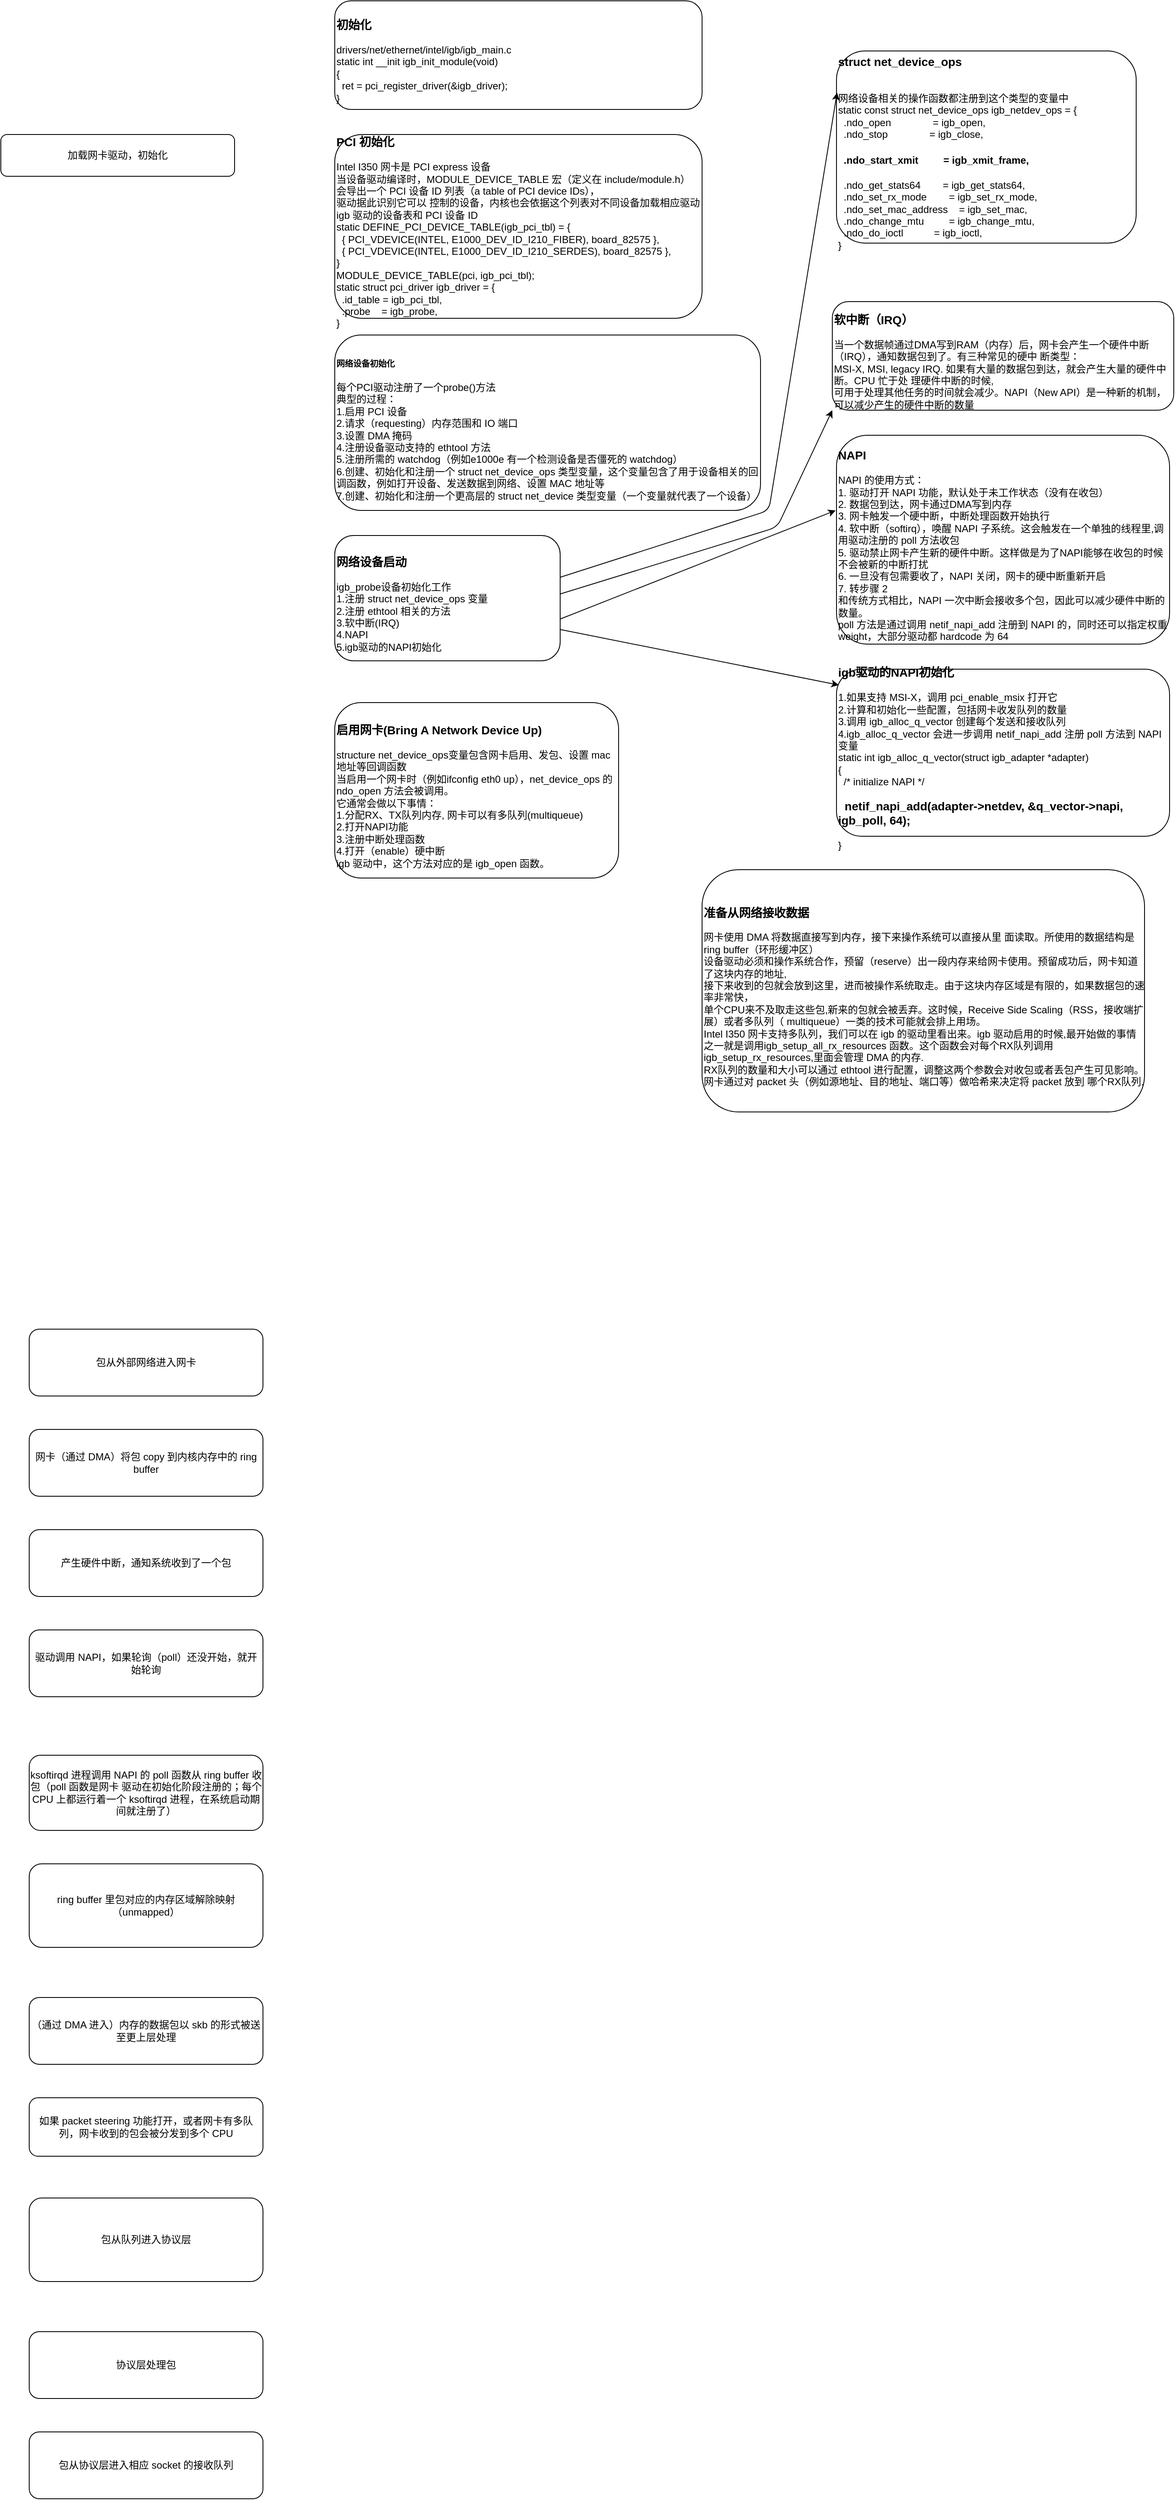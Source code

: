 <mxfile version="14.0.1" type="github">
  <diagram id="WGyHwO1dzaSm4JvsysSr" name="Page-1">
    <mxGraphModel dx="1449" dy="1812" grid="1" gridSize="10" guides="1" tooltips="1" connect="1" arrows="1" fold="1" page="1" pageScale="1" pageWidth="827" pageHeight="1169" math="0" shadow="0">
      <root>
        <mxCell id="0" />
        <mxCell id="1" parent="0" />
        <mxCell id="0JL8JYg0sagm1pvVuTmE-2" value="包从外部网络进入网卡" style="rounded=1;whiteSpace=wrap;html=1;" vertex="1" parent="1">
          <mxGeometry x="274" y="630" width="280" height="80" as="geometry" />
        </mxCell>
        <mxCell id="0JL8JYg0sagm1pvVuTmE-3" value="网卡（通过 DMA）将包 copy 到内核内存中的 ring buffer" style="rounded=1;whiteSpace=wrap;html=1;" vertex="1" parent="1">
          <mxGeometry x="274" y="750" width="280" height="80" as="geometry" />
        </mxCell>
        <mxCell id="0JL8JYg0sagm1pvVuTmE-5" value="加载网卡驱动，初始化" style="rounded=1;whiteSpace=wrap;html=1;" vertex="1" parent="1">
          <mxGeometry x="240" y="-800" width="280" height="50" as="geometry" />
        </mxCell>
        <mxCell id="0JL8JYg0sagm1pvVuTmE-6" value="产生硬件中断，通知系统收到了一个包" style="rounded=1;whiteSpace=wrap;html=1;" vertex="1" parent="1">
          <mxGeometry x="274" y="870" width="280" height="80" as="geometry" />
        </mxCell>
        <mxCell id="0JL8JYg0sagm1pvVuTmE-7" value="驱动调用 NAPI，如果轮询（poll）还没开始，就开始轮询" style="rounded=1;whiteSpace=wrap;html=1;" vertex="1" parent="1">
          <mxGeometry x="274" y="990" width="280" height="80" as="geometry" />
        </mxCell>
        <mxCell id="0JL8JYg0sagm1pvVuTmE-8" value="ksoftirqd 进程调用 NAPI 的 poll 函数从 ring buffer 收包（poll 函数是网卡 驱动在初始化阶段注册的；每个 CPU 上都运行着一个 ksoftirqd 进程，在系统启动期 间就注册了）" style="rounded=1;whiteSpace=wrap;html=1;" vertex="1" parent="1">
          <mxGeometry x="274" y="1140" width="280" height="90" as="geometry" />
        </mxCell>
        <mxCell id="0JL8JYg0sagm1pvVuTmE-9" value="ring buffer 里包对应的内存区域解除映射（unmapped）" style="rounded=1;whiteSpace=wrap;html=1;" vertex="1" parent="1">
          <mxGeometry x="274" y="1270" width="280" height="100" as="geometry" />
        </mxCell>
        <mxCell id="0JL8JYg0sagm1pvVuTmE-10" value="（通过 DMA 进入）内存的数据包以 skb 的形式被送至更上层处理" style="rounded=1;whiteSpace=wrap;html=1;" vertex="1" parent="1">
          <mxGeometry x="274" y="1430" width="280" height="80" as="geometry" />
        </mxCell>
        <mxCell id="0JL8JYg0sagm1pvVuTmE-11" value="如果 packet steering 功能打开，或者网卡有多队列，网卡收到的包会被分发到多个 CPU" style="rounded=1;whiteSpace=wrap;html=1;" vertex="1" parent="1">
          <mxGeometry x="274" y="1550" width="280" height="70" as="geometry" />
        </mxCell>
        <mxCell id="0JL8JYg0sagm1pvVuTmE-12" value="包从队列进入协议层" style="rounded=1;whiteSpace=wrap;html=1;" vertex="1" parent="1">
          <mxGeometry x="274" y="1670" width="280" height="100" as="geometry" />
        </mxCell>
        <mxCell id="0JL8JYg0sagm1pvVuTmE-13" value="协议层处理包" style="rounded=1;whiteSpace=wrap;html=1;" vertex="1" parent="1">
          <mxGeometry x="274" y="1830" width="280" height="80" as="geometry" />
        </mxCell>
        <mxCell id="0JL8JYg0sagm1pvVuTmE-14" value="包从协议层进入相应 socket 的接收队列" style="rounded=1;whiteSpace=wrap;html=1;" vertex="1" parent="1">
          <mxGeometry x="274" y="1950" width="280" height="80" as="geometry" />
        </mxCell>
        <mxCell id="0JL8JYg0sagm1pvVuTmE-15" value="&lt;h3&gt;初始化&lt;/h3&gt;&lt;div&gt;drivers/net/ethernet/intel/igb/igb_main.c&lt;/div&gt;&lt;div&gt;static int __init igb_init_module(void)&lt;/div&gt;&lt;div&gt;{&lt;/div&gt;&lt;div&gt;&amp;nbsp; ret = pci_register_driver(&amp;amp;igb_driver);&lt;/div&gt;&lt;div&gt;}&lt;/div&gt;" style="rounded=1;whiteSpace=wrap;html=1;align=left;" vertex="1" parent="1">
          <mxGeometry x="640" y="-960" width="440" height="130" as="geometry" />
        </mxCell>
        <mxCell id="0JL8JYg0sagm1pvVuTmE-18" value="&lt;h3&gt;PCI 初始化&lt;/h3&gt;&lt;div&gt;Intel I350 网卡是 PCI express 设备&lt;/div&gt;&lt;div&gt;当设备驱动编译时，MODULE_DEVICE_TABLE 宏（定义在 include/module.h）&amp;nbsp;&lt;/div&gt;&lt;div&gt;会导出一个 PCI 设备 ID 列表（a table of PCI device IDs），&lt;/div&gt;&lt;div&gt;驱动据此识别它可以 控制的设备，内核也会依据这个列表对不同设备加载相应驱动&lt;/div&gt;&lt;div&gt;igb 驱动的设备表和 PCI 设备 ID&lt;/div&gt;&lt;div&gt;static DEFINE_PCI_DEVICE_TABLE(igb_pci_tbl) = {&lt;/div&gt;&lt;div&gt;&amp;nbsp; { PCI_VDEVICE(INTEL, E1000_DEV_ID_I210_FIBER), board_82575 },&lt;/div&gt;&lt;div&gt;&amp;nbsp; { PCI_VDEVICE(INTEL, E1000_DEV_ID_I210_SERDES), board_82575 },&lt;/div&gt;&lt;div&gt;}&lt;/div&gt;&lt;div&gt;MODULE_DEVICE_TABLE(pci, igb_pci_tbl);&lt;/div&gt;&lt;div&gt;static struct pci_driver igb_driver = {&lt;/div&gt;&lt;div&gt;&amp;nbsp; .id_table = igb_pci_tbl,&lt;/div&gt;&lt;div&gt;&amp;nbsp; .probe&amp;nbsp; &amp;nbsp; = igb_probe,&lt;/div&gt;&lt;div&gt;}&lt;/div&gt;" style="rounded=1;whiteSpace=wrap;html=1;align=left;" vertex="1" parent="1">
          <mxGeometry x="640" y="-800" width="440" height="220" as="geometry" />
        </mxCell>
        <mxCell id="0JL8JYg0sagm1pvVuTmE-19" value="&lt;h3&gt;&lt;font style=&quot;font-size: 10px&quot;&gt;网络设备初始化&lt;/font&gt;&lt;/h3&gt;&lt;div&gt;每个PCI驱动注册了一个probe()方法&lt;/div&gt;&lt;div&gt;典型的过程：&lt;/div&gt;&lt;div&gt;1.启用 PCI 设备&lt;/div&gt;&lt;div&gt;2.请求（requesting）内存范围和 IO 端口&lt;/div&gt;&lt;div&gt;3.设置 DMA 掩码&lt;/div&gt;&lt;div&gt;4.注册设备驱动支持的 ethtool 方法&lt;/div&gt;&lt;div&gt;5.注册所需的 watchdog（例如e1000e 有一个检测设备是否僵死的 watchdog）&lt;/div&gt;&lt;div&gt;6.创建、初始化和注册一个 struct net_device_ops 类型变量，这个变量包含了用于设备相关的回调函数，&lt;span&gt;例如打开设备、发送数据到网络、设置 MAC 地址等&lt;/span&gt;&lt;/div&gt;&lt;div&gt;7.创建、初始化和注册一个更高层的 struct net_device 类型变量（一个变量就代表了一个设备）&lt;/div&gt;" style="rounded=1;whiteSpace=wrap;html=1;align=left;" vertex="1" parent="1">
          <mxGeometry x="640" y="-560" width="510" height="210" as="geometry" />
        </mxCell>
        <mxCell id="0JL8JYg0sagm1pvVuTmE-20" value="&lt;h3&gt;网络设备启动&lt;/h3&gt;&lt;div&gt;igb_probe设备初始化工作&lt;/div&gt;&lt;div&gt;1.注册 struct net_device_ops 变量&lt;/div&gt;&lt;div&gt;2.注册 ethtool 相关的方法&lt;/div&gt;&lt;div&gt;3.软中断(IRQ)&lt;/div&gt;&lt;div&gt;4.NAPI&lt;/div&gt;&lt;div&gt;5.&lt;span&gt;igb驱动的NAPI初始化&lt;/span&gt;&lt;/div&gt;" style="rounded=1;whiteSpace=wrap;html=1;align=left;" vertex="1" parent="1">
          <mxGeometry x="640" y="-320" width="270" height="150" as="geometry" />
        </mxCell>
        <mxCell id="0JL8JYg0sagm1pvVuTmE-22" value="&lt;h3&gt;struct net_device_ops&lt;/h3&gt;&lt;div&gt;&lt;br&gt;&lt;/div&gt;&lt;div&gt;网络设备相关的操作函数都注册到这个类型的变量中&lt;/div&gt;&lt;div&gt;static const struct net_device_ops igb_netdev_ops = {&lt;/div&gt;&lt;div&gt;&amp;nbsp; .ndo_open&amp;nbsp; &amp;nbsp; &amp;nbsp; &amp;nbsp; &amp;nbsp; &amp;nbsp; &amp;nbsp; &amp;nbsp;= igb_open,&lt;/div&gt;&lt;div&gt;&amp;nbsp; .ndo_stop&amp;nbsp; &amp;nbsp; &amp;nbsp; &amp;nbsp; &amp;nbsp; &amp;nbsp; &amp;nbsp; &amp;nbsp;= igb_close,&lt;/div&gt;&lt;h4&gt;&amp;nbsp; .ndo_start_xmit&amp;nbsp; &amp;nbsp; &amp;nbsp; &amp;nbsp; &amp;nbsp;= igb_xmit_frame,&lt;/h4&gt;&lt;div&gt;&amp;nbsp; .ndo_get_stats64&amp;nbsp; &amp;nbsp; &amp;nbsp; &amp;nbsp; = igb_get_stats64,&lt;/div&gt;&lt;div&gt;&amp;nbsp; .ndo_set_rx_mode&amp;nbsp; &amp;nbsp; &amp;nbsp; &amp;nbsp; = igb_set_rx_mode,&lt;/div&gt;&lt;div&gt;&amp;nbsp; .ndo_set_mac_address&amp;nbsp; &amp;nbsp; = igb_set_mac,&lt;/div&gt;&lt;div&gt;&amp;nbsp; .ndo_change_mtu&amp;nbsp; &amp;nbsp; &amp;nbsp; &amp;nbsp; &amp;nbsp;= igb_change_mtu,&lt;/div&gt;&lt;div&gt;&amp;nbsp; .ndo_do_ioctl&amp;nbsp; &amp;nbsp; &amp;nbsp; &amp;nbsp; &amp;nbsp; &amp;nbsp;= igb_ioctl,&lt;/div&gt;&lt;div&gt;}&lt;/div&gt;" style="rounded=1;whiteSpace=wrap;html=1;align=left;" vertex="1" parent="1">
          <mxGeometry x="1241" y="-900" width="359" height="230" as="geometry" />
        </mxCell>
        <mxCell id="0JL8JYg0sagm1pvVuTmE-23" value="" style="endArrow=classic;html=1;entryX=0.002;entryY=0.217;entryDx=0;entryDy=0;entryPerimeter=0;" edge="1" parent="1" target="0JL8JYg0sagm1pvVuTmE-22">
          <mxGeometry width="50" height="50" relative="1" as="geometry">
            <mxPoint x="910" y="-270" as="sourcePoint" />
            <mxPoint x="960" y="-320" as="targetPoint" />
            <Array as="points">
              <mxPoint x="1160" y="-350" />
            </Array>
          </mxGeometry>
        </mxCell>
        <mxCell id="0JL8JYg0sagm1pvVuTmE-24" value="&lt;h3&gt;软中断（IRQ）&lt;/h3&gt;&lt;div&gt;当一个数据帧通过DMA写到RAM（内存）后，网卡会产生一个硬件中断（IRQ），通知数据包到了。有三种常见的硬中 断类型：&lt;/div&gt;&lt;div&gt;MSI-X, MSI, legacy IRQ. 如果有大量的数据包到达，就会产生大量的硬件中断。CPU 忙于处 理硬件中断的时候,&amp;nbsp;&lt;/div&gt;&lt;div&gt;可用于处理其他任务的时间就会减少。NAPI（New API）是一种新的机制，可以减少产生的硬件中断的数量&lt;/div&gt;" style="rounded=1;whiteSpace=wrap;html=1;align=left;" vertex="1" parent="1">
          <mxGeometry x="1236" y="-600" width="409" height="130" as="geometry" />
        </mxCell>
        <mxCell id="0JL8JYg0sagm1pvVuTmE-25" value="&lt;h3&gt;NAPI&lt;/h3&gt;&lt;div&gt;NAPI 的使用方式：&lt;/div&gt;&lt;div&gt;1. 驱动打开 NAPI 功能，默认处于未工作状态（没有在收包）&lt;/div&gt;&lt;div&gt;2. 数据包到达，网卡通过DMA写到内存&lt;/div&gt;&lt;div&gt;3. 网卡触发一个硬中断，中断处理函数开始执行&lt;/div&gt;&lt;div&gt;4. 软中断（softirq），唤醒 NAPI 子系统。这会触发在一个单独的线程里,调用驱动注册的 poll 方法收包&lt;/div&gt;&lt;div&gt;5. 驱动禁止网卡产生新的硬件中断。这样做是为了NAPI能够在收包的时候不会被新的中断打扰&lt;/div&gt;&lt;div&gt;6. 一旦没有包需要收了，NAPI 关闭，网卡的硬中断重新开启&lt;/div&gt;&lt;div&gt;7. 转步骤 2&lt;/div&gt;&lt;div&gt;和传统方式相比，NAPI 一次中断会接收多个包，因此可以减少硬件中断的数量。&lt;/div&gt;&lt;div&gt;poll 方法是通过调用 netif_napi_add 注册到 NAPI 的，同时还可以指定权重 weight，大部分驱动都 hardcode 为 64&lt;/div&gt;" style="rounded=1;whiteSpace=wrap;html=1;align=left;" vertex="1" parent="1">
          <mxGeometry x="1241" y="-440" width="399" height="250" as="geometry" />
        </mxCell>
        <mxCell id="0JL8JYg0sagm1pvVuTmE-26" value="&lt;h3&gt;igb驱动的NAPI初始化&lt;/h3&gt;&lt;div&gt;1.如果支持 MSI-X，调用 pci_enable_msix 打开它&lt;/div&gt;&lt;div&gt;2.计算和初始化一些配置，包括网卡收发队列的数量&lt;/div&gt;&lt;div&gt;3.调用 igb_alloc_q_vector 创建每个发送和接收队列&lt;/div&gt;&lt;div&gt;4.igb_alloc_q_vector 会进一步调用 netif_napi_add 注册 poll 方法到 NAPI 变量&lt;/div&gt;&lt;div&gt;&lt;div&gt;static int igb_alloc_q_vector(struct igb_adapter *adapter)&lt;/div&gt;&lt;div&gt;{&lt;/div&gt;&lt;div&gt;&amp;nbsp; /* initialize NAPI */&lt;/div&gt;&lt;h3&gt;&amp;nbsp; netif_napi_add(adapter-&amp;gt;netdev, &amp;amp;q_vector-&amp;gt;napi, igb_poll, 64);&lt;/h3&gt;&lt;div&gt;}&lt;/div&gt;&lt;/div&gt;" style="rounded=1;whiteSpace=wrap;html=1;align=left;" vertex="1" parent="1">
          <mxGeometry x="1241" y="-160" width="399" height="200" as="geometry" />
        </mxCell>
        <mxCell id="0JL8JYg0sagm1pvVuTmE-28" value="" style="endArrow=classic;html=1;entryX=0;entryY=1;entryDx=0;entryDy=0;" edge="1" parent="1" target="0JL8JYg0sagm1pvVuTmE-24">
          <mxGeometry width="50" height="50" relative="1" as="geometry">
            <mxPoint x="910" y="-250" as="sourcePoint" />
            <mxPoint x="1160" y="-330" as="targetPoint" />
            <Array as="points">
              <mxPoint x="1170" y="-330" />
            </Array>
          </mxGeometry>
        </mxCell>
        <mxCell id="0JL8JYg0sagm1pvVuTmE-29" value="" style="endArrow=classic;html=1;" edge="1" parent="1">
          <mxGeometry width="50" height="50" relative="1" as="geometry">
            <mxPoint x="910" y="-220" as="sourcePoint" />
            <mxPoint x="1240" y="-350" as="targetPoint" />
          </mxGeometry>
        </mxCell>
        <mxCell id="0JL8JYg0sagm1pvVuTmE-30" value="" style="endArrow=classic;html=1;entryX=0.007;entryY=0.095;entryDx=0;entryDy=0;entryPerimeter=0;exitX=1;exitY=0.75;exitDx=0;exitDy=0;" edge="1" parent="1" source="0JL8JYg0sagm1pvVuTmE-20" target="0JL8JYg0sagm1pvVuTmE-26">
          <mxGeometry width="50" height="50" relative="1" as="geometry">
            <mxPoint x="950" y="-150" as="sourcePoint" />
            <mxPoint x="1000" y="-200" as="targetPoint" />
          </mxGeometry>
        </mxCell>
        <mxCell id="0JL8JYg0sagm1pvVuTmE-31" value="&lt;h3&gt;启用网卡(Bring A Network Device Up)&lt;/h3&gt;&lt;div&gt;structure net_device_ops变量包含网卡启用、发包、设置 mac 地址等回调函数&lt;/div&gt;&lt;div&gt;当启用一个网卡时（例如ifconfig eth0 up），net_device_ops 的 ndo_open 方法会被调用。&lt;/div&gt;&lt;div&gt;它通常会做以下事情：&lt;/div&gt;&lt;div&gt;1.分配RX、TX队列内存, 网卡可以有多队列(multiqueue)&lt;/div&gt;&lt;div&gt;2.打开NAPI功能&lt;/div&gt;&lt;div&gt;3.注册中断处理函数&lt;/div&gt;&lt;div&gt;4.打开（enable）硬中断&lt;/div&gt;&lt;div&gt;igb 驱动中，这个方法对应的是 igb_open 函数。&lt;/div&gt;" style="rounded=1;whiteSpace=wrap;html=1;align=left;" vertex="1" parent="1">
          <mxGeometry x="640" y="-120" width="340" height="210" as="geometry" />
        </mxCell>
        <mxCell id="0JL8JYg0sagm1pvVuTmE-33" value="&lt;h3&gt;准备从网络接收数据&lt;/h3&gt;&lt;div&gt;网卡使用 DMA 将数据直接写到内存，接下来操作系统可以直接从里 面读取。所使用的数据结构是ring buffer（环形缓冲区）&lt;/div&gt;&lt;div&gt;设备驱动必须和操作系统合作，预留（reserve）出一段内存来给网卡使用。预留成功后，网卡知道了这块内存的地址,&lt;/div&gt;&lt;div&gt;接下来收到的包就会放到这里，进而被操作系统取走。由于这块内存区域是有限的，如果数据包的速率非常快，&lt;/div&gt;&lt;div&gt;单个CPU来不及取走这些包,新来的包就会被丢弃。这时候，Receive Side Scaling（RSS，接收端扩展）或者多队列（ multiqueue）一类的技术可能就会排上用场。&lt;/div&gt;&lt;div&gt;Intel I350 网卡支持多队列，我们可以在 igb 的驱动里看出来。igb 驱动启用的时候,最开始做的事情之一就是调用igb_setup_all_rx_resources 函数。这个函数会对每个RX队列调用igb_setup_rx_resources,里面会管理 DMA 的内存.&lt;/div&gt;&lt;div&gt;RX队列的数量和大小可以通过 ethtool 进行配置，调整这两个参数会对收包或者丢包产生可见影响。&lt;/div&gt;&lt;div&gt;网卡通过对 packet 头（例如源地址、目的地址、端口等）做哈希来决定将 packet 放到 哪个RX队列.&lt;/div&gt;" style="rounded=1;whiteSpace=wrap;html=1;align=left;" vertex="1" parent="1">
          <mxGeometry x="1080" y="80" width="530" height="290" as="geometry" />
        </mxCell>
      </root>
    </mxGraphModel>
  </diagram>
</mxfile>
